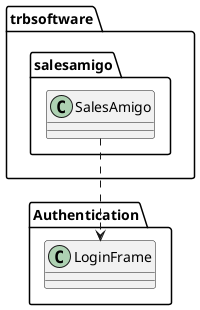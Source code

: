 @startuml
class Authentication.LoginFrame
class trbsoftware.salesamigo.SalesAmigo
trbsoftware.salesamigo.SalesAmigo ..> Authentication.LoginFrame
@enduml